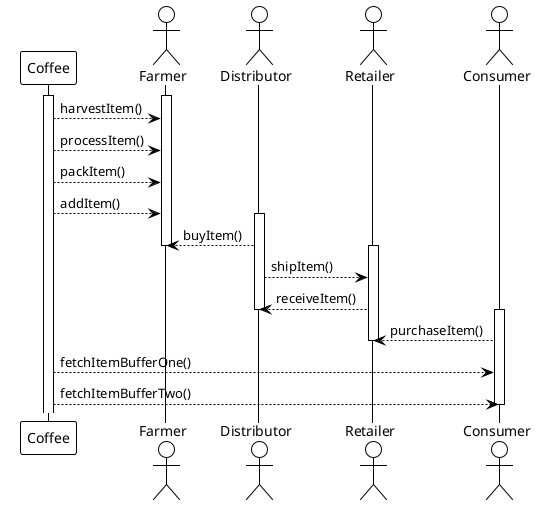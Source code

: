 @startuml
!theme plain

participant Coffee as Coffee
actor Farmer as Farmer
actor Distributor as Distributor
actor Retailer as Retailer
actor Consumer as Consumer

activate Coffee
activate Farmer
Farmer <-- Coffee : harvestItem()
Farmer <-- Coffee : processItem()
Farmer <-- Coffee : packItem()
Farmer <-- Coffee : addItem()
activate Distributor
Farmer <-- Distributor: buyItem()
deactivate Farmer 
activate Retailer
Distributor --> Retailer : shipItem()
Distributor <-- Retailer : receiveItem()
deactivate Distributor
activate Consumer
Consumer --> Retailer : purchaseItem()
deactivate Retailer

Coffee --> Consumer : fetchItemBufferOne()
Coffee --> Consumer : fetchItemBufferTwo()
deactivate Consumer

@enduml